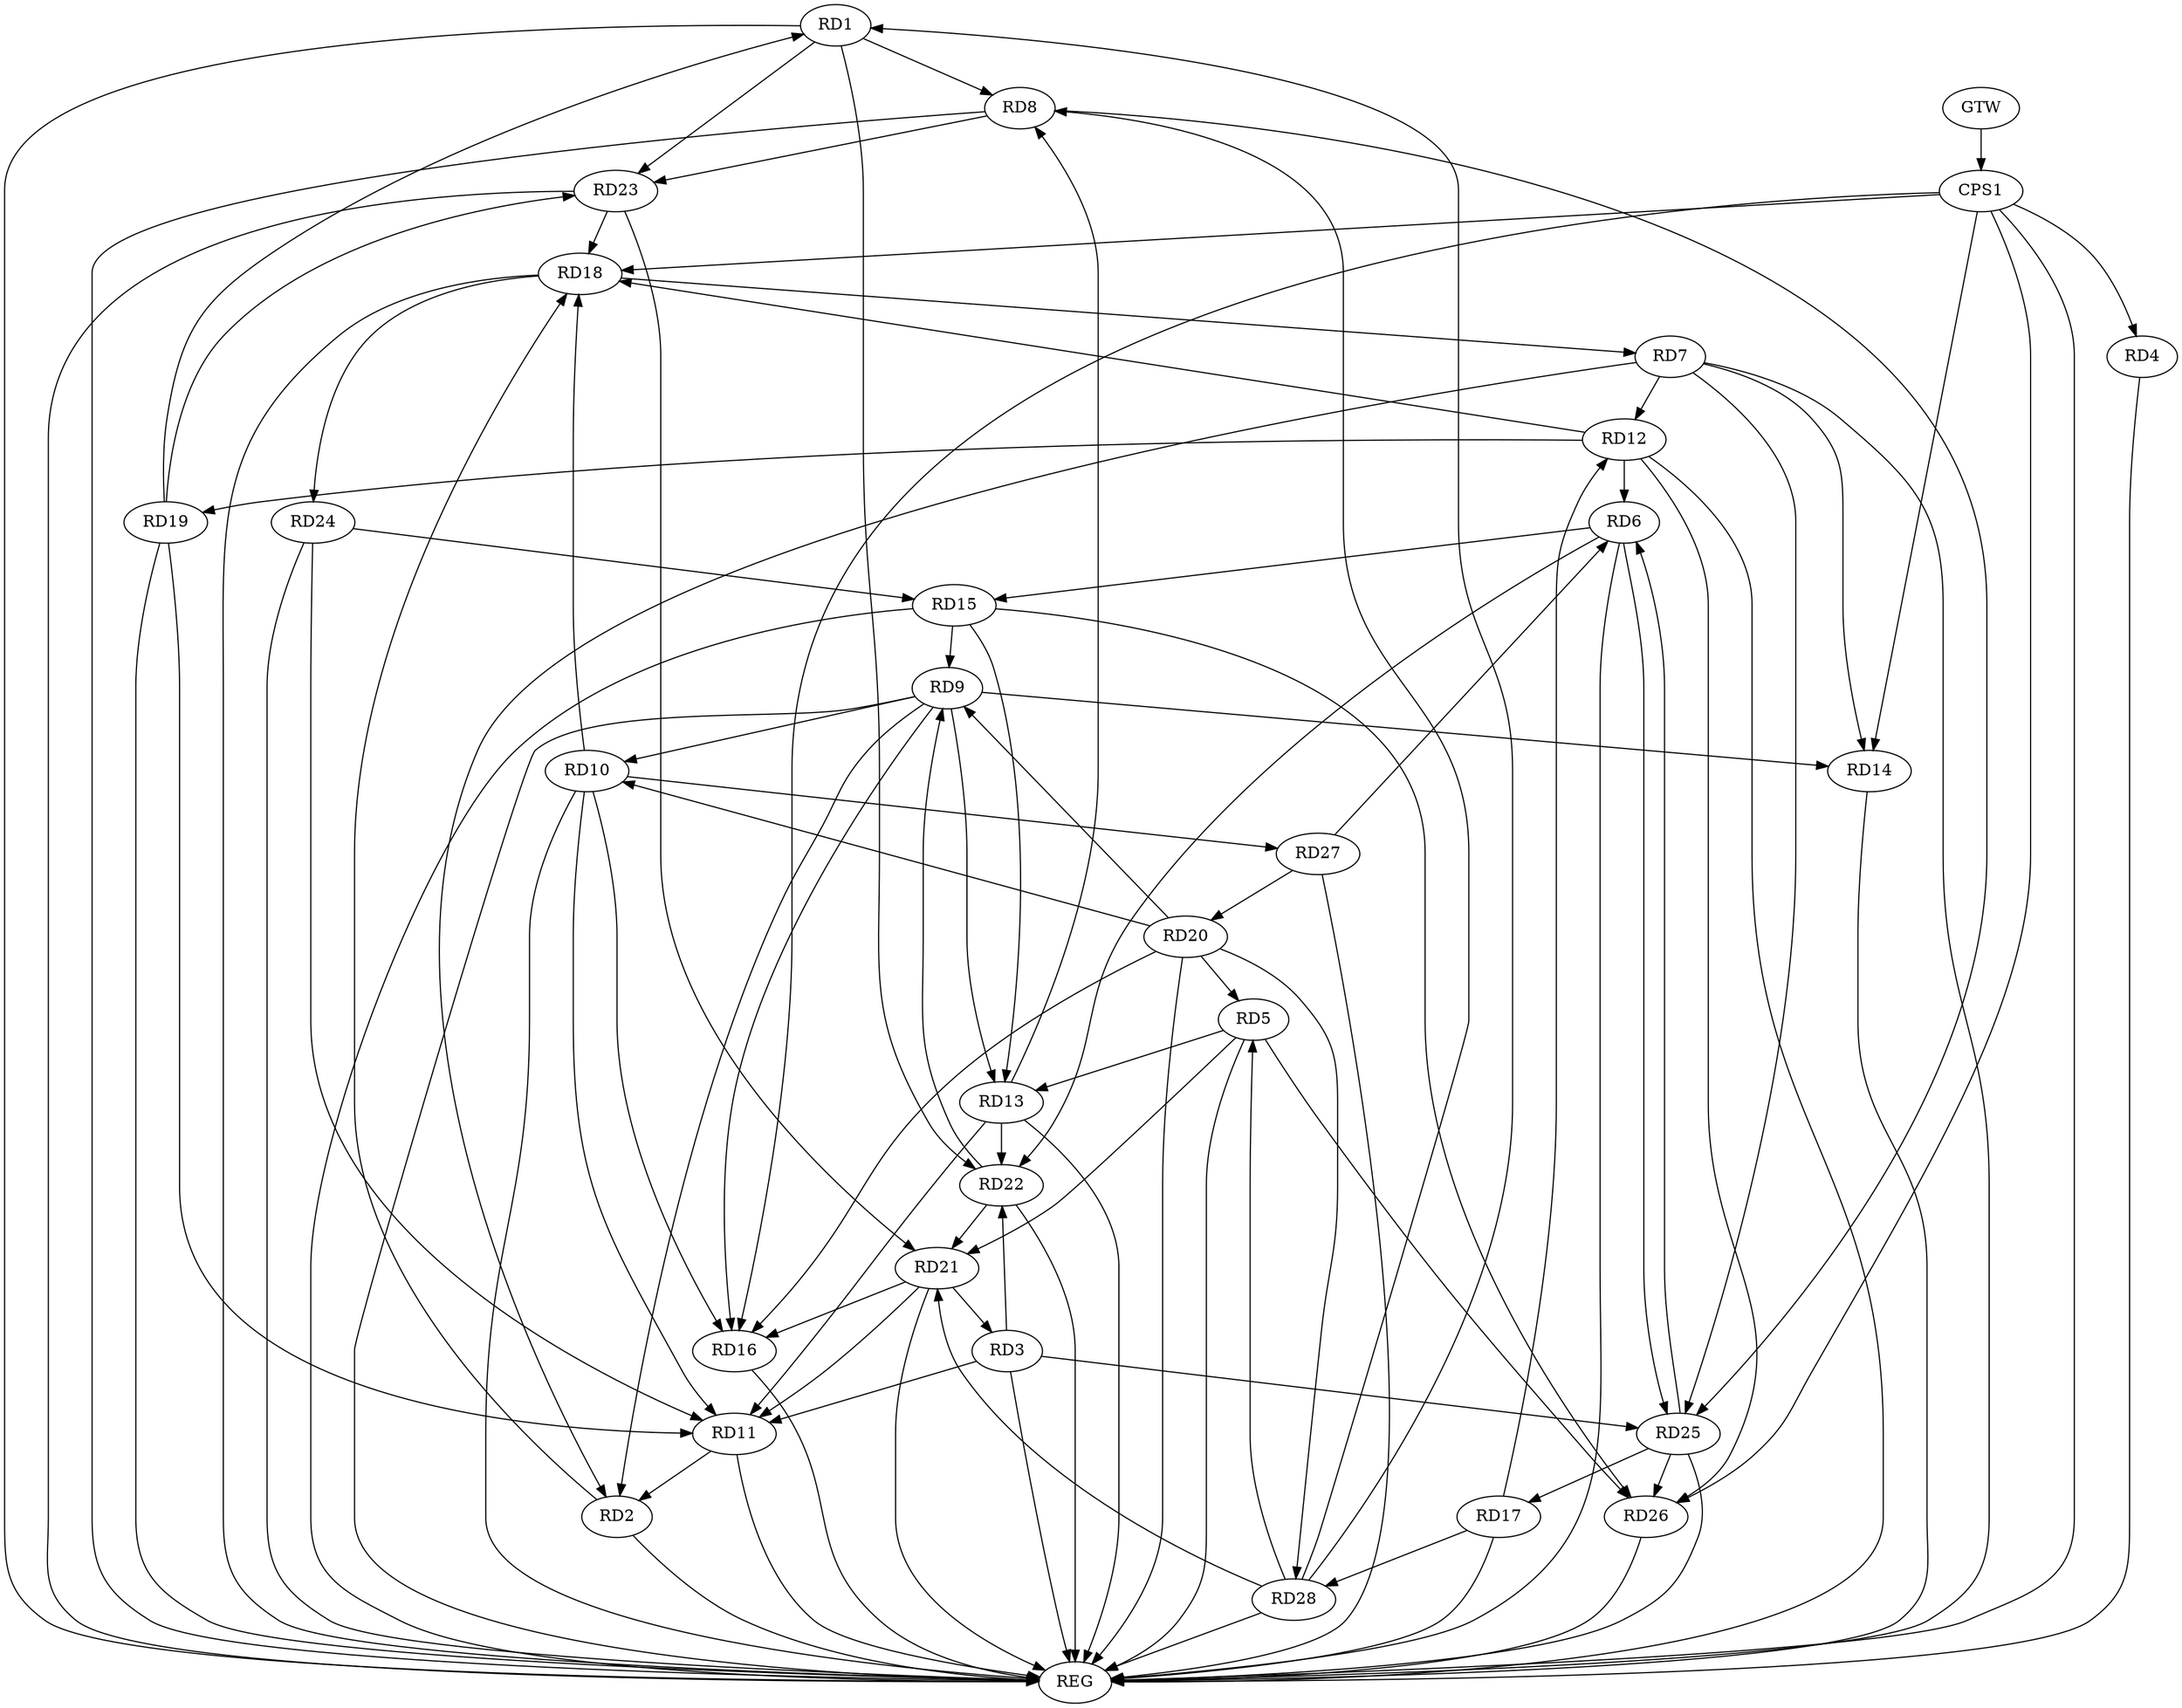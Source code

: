 strict digraph G {
  RD1 [ label="RD1" ];
  RD2 [ label="RD2" ];
  RD3 [ label="RD3" ];
  RD4 [ label="RD4" ];
  RD5 [ label="RD5" ];
  RD6 [ label="RD6" ];
  RD7 [ label="RD7" ];
  RD8 [ label="RD8" ];
  RD9 [ label="RD9" ];
  RD10 [ label="RD10" ];
  RD11 [ label="RD11" ];
  RD12 [ label="RD12" ];
  RD13 [ label="RD13" ];
  RD14 [ label="RD14" ];
  RD15 [ label="RD15" ];
  RD16 [ label="RD16" ];
  RD17 [ label="RD17" ];
  RD18 [ label="RD18" ];
  RD19 [ label="RD19" ];
  RD20 [ label="RD20" ];
  RD21 [ label="RD21" ];
  RD22 [ label="RD22" ];
  RD23 [ label="RD23" ];
  RD24 [ label="RD24" ];
  RD25 [ label="RD25" ];
  RD26 [ label="RD26" ];
  RD27 [ label="RD27" ];
  RD28 [ label="RD28" ];
  CPS1 [ label="CPS1" ];
  GTW [ label="GTW" ];
  REG [ label="REG" ];
  RD1 -> RD8;
  RD19 -> RD1;
  RD1 -> RD22;
  RD1 -> RD23;
  RD28 -> RD1;
  RD7 -> RD2;
  RD9 -> RD2;
  RD11 -> RD2;
  RD2 -> RD18;
  RD3 -> RD11;
  RD21 -> RD3;
  RD3 -> RD22;
  RD3 -> RD25;
  RD5 -> RD13;
  RD20 -> RD5;
  RD5 -> RD21;
  RD5 -> RD26;
  RD28 -> RD5;
  RD12 -> RD6;
  RD6 -> RD15;
  RD6 -> RD22;
  RD6 -> RD25;
  RD25 -> RD6;
  RD27 -> RD6;
  RD7 -> RD12;
  RD7 -> RD14;
  RD18 -> RD7;
  RD7 -> RD25;
  RD13 -> RD8;
  RD8 -> RD23;
  RD8 -> RD25;
  RD28 -> RD8;
  RD9 -> RD10;
  RD9 -> RD13;
  RD9 -> RD14;
  RD15 -> RD9;
  RD9 -> RD16;
  RD20 -> RD9;
  RD22 -> RD9;
  RD10 -> RD11;
  RD10 -> RD16;
  RD10 -> RD18;
  RD20 -> RD10;
  RD10 -> RD27;
  RD13 -> RD11;
  RD19 -> RD11;
  RD21 -> RD11;
  RD24 -> RD11;
  RD17 -> RD12;
  RD12 -> RD18;
  RD12 -> RD19;
  RD12 -> RD26;
  RD15 -> RD13;
  RD13 -> RD22;
  RD24 -> RD15;
  RD15 -> RD26;
  RD20 -> RD16;
  RD21 -> RD16;
  RD25 -> RD17;
  RD17 -> RD28;
  RD23 -> RD18;
  RD18 -> RD24;
  RD19 -> RD23;
  RD27 -> RD20;
  RD20 -> RD28;
  RD22 -> RD21;
  RD23 -> RD21;
  RD28 -> RD21;
  RD25 -> RD26;
  CPS1 -> RD4;
  CPS1 -> RD14;
  CPS1 -> RD16;
  CPS1 -> RD26;
  CPS1 -> RD18;
  GTW -> CPS1;
  RD1 -> REG;
  RD2 -> REG;
  RD3 -> REG;
  RD4 -> REG;
  RD5 -> REG;
  RD6 -> REG;
  RD7 -> REG;
  RD8 -> REG;
  RD9 -> REG;
  RD10 -> REG;
  RD11 -> REG;
  RD12 -> REG;
  RD13 -> REG;
  RD14 -> REG;
  RD15 -> REG;
  RD16 -> REG;
  RD17 -> REG;
  RD18 -> REG;
  RD19 -> REG;
  RD20 -> REG;
  RD21 -> REG;
  RD22 -> REG;
  RD23 -> REG;
  RD24 -> REG;
  RD25 -> REG;
  RD26 -> REG;
  RD27 -> REG;
  RD28 -> REG;
  CPS1 -> REG;
}
